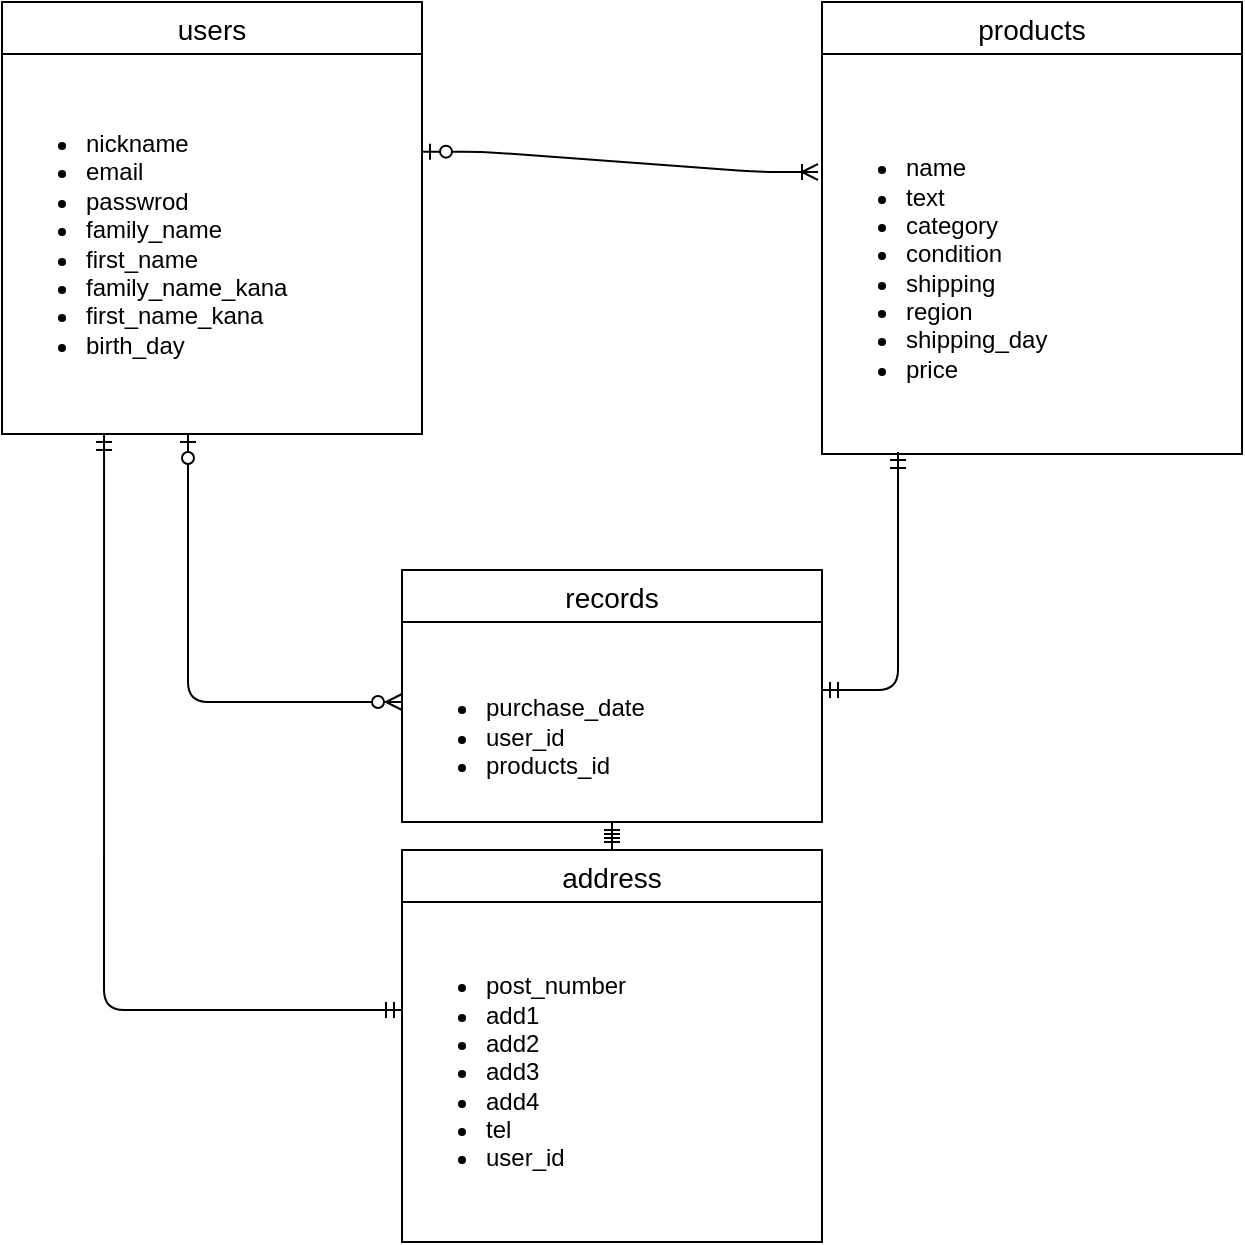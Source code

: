 <mxfile version="13.6.5">
    <diagram id="9K8EPHFhEbP_odeJG9TJ" name="ページ1">
        <mxGraphModel dx="1315" dy="815" grid="1" gridSize="10" guides="1" tooltips="1" connect="1" arrows="1" fold="1" page="1" pageScale="1" pageWidth="827" pageHeight="1169" math="0" shadow="0">
            <root>
                <mxCell id="0"/>
                <mxCell id="1" parent="0"/>
                <mxCell id="17" value="users" style="swimlane;fontStyle=0;childLayout=stackLayout;horizontal=1;startSize=26;horizontalStack=0;resizeParent=1;resizeParentMax=0;resizeLast=0;collapsible=1;marginBottom=0;align=center;fontSize=14;rounded=0;sketch=0;" parent="1" vertex="1">
                    <mxGeometry x="-110" y="16" width="210" height="216" as="geometry"/>
                </mxCell>
                <mxCell id="21" value="&lt;ul&gt;&lt;li&gt;nickname&lt;/li&gt;&lt;li&gt;email&lt;/li&gt;&lt;li&gt;passwrod&lt;/li&gt;&lt;li&gt;family_name&lt;/li&gt;&lt;li&gt;first_name&lt;/li&gt;&lt;li&gt;family_name_kana&lt;/li&gt;&lt;li&gt;first_name_kana&lt;/li&gt;&lt;li&gt;birth_day&lt;/li&gt;&lt;/ul&gt;" style="text;html=1;align=left;verticalAlign=middle;resizable=0;points=[];autosize=1;" parent="17" vertex="1">
                    <mxGeometry y="26" width="210" height="190" as="geometry"/>
                </mxCell>
                <mxCell id="41" value="records" style="swimlane;fontStyle=0;childLayout=stackLayout;horizontal=1;startSize=26;horizontalStack=0;resizeParent=1;resizeParentMax=0;resizeLast=0;collapsible=1;marginBottom=0;align=center;fontSize=14;rounded=0;sketch=0;" parent="1" vertex="1">
                    <mxGeometry x="90" y="300" width="210" height="126" as="geometry"/>
                </mxCell>
                <mxCell id="42" value="&lt;br&gt;&lt;ul&gt;&lt;li&gt;purchase_date&lt;/li&gt;&lt;li&gt;user_id&lt;/li&gt;&lt;li&gt;products_id&lt;/li&gt;&lt;/ul&gt;" style="text;html=1;align=left;verticalAlign=middle;resizable=0;points=[];autosize=1;" parent="41" vertex="1">
                    <mxGeometry y="26" width="210" height="100" as="geometry"/>
                </mxCell>
                <mxCell id="43" value="address" style="swimlane;fontStyle=0;childLayout=stackLayout;horizontal=1;startSize=26;horizontalStack=0;resizeParent=1;resizeParentMax=0;resizeLast=0;collapsible=1;marginBottom=0;align=center;fontSize=14;rounded=0;sketch=0;" parent="1" vertex="1">
                    <mxGeometry x="90" y="440" width="210" height="196" as="geometry"/>
                </mxCell>
                <mxCell id="44" value="&lt;ul&gt;&lt;li&gt;post_number&lt;/li&gt;&lt;li&gt;add1&lt;/li&gt;&lt;li&gt;add2&lt;/li&gt;&lt;li&gt;add3&lt;/li&gt;&lt;li&gt;add4&lt;/li&gt;&lt;li&gt;tel&lt;/li&gt;&lt;li&gt;user_id&lt;/li&gt;&lt;/ul&gt;" style="text;html=1;align=left;verticalAlign=middle;resizable=0;points=[];autosize=1;" parent="43" vertex="1">
                    <mxGeometry y="26" width="210" height="170" as="geometry"/>
                </mxCell>
                <mxCell id="66" value="" style="edgeStyle=orthogonalEdgeStyle;fontSize=12;html=1;endArrow=ERmandOne;startArrow=ERmandOne;align=center;exitX=0.243;exitY=1;exitDx=0;exitDy=0;exitPerimeter=0;" parent="43" source="21" edge="1">
                    <mxGeometry width="100" height="100" relative="1" as="geometry">
                        <mxPoint x="-100" y="180" as="sourcePoint"/>
                        <mxPoint y="80" as="targetPoint"/>
                        <Array as="points">
                            <mxPoint x="-149" y="80"/>
                        </Array>
                    </mxGeometry>
                </mxCell>
                <mxCell id="57" value="" style="edgeStyle=elbowEdgeStyle;fontSize=12;html=1;endArrow=ERzeroToMany;startArrow=ERzeroToOne;align=center;" parent="1" source="21" edge="1">
                    <mxGeometry width="100" height="100" relative="1" as="geometry">
                        <mxPoint x="-17" y="300" as="sourcePoint"/>
                        <mxPoint x="90" y="366" as="targetPoint"/>
                        <Array as="points">
                            <mxPoint x="-17" y="316"/>
                        </Array>
                    </mxGeometry>
                </mxCell>
                <mxCell id="62" value="" style="fontSize=12;html=1;endArrow=ERmandOne;startArrow=ERmandOne;align=center;" parent="1" source="43" target="42" edge="1">
                    <mxGeometry width="100" height="100" relative="1" as="geometry">
                        <mxPoint x="410" y="490" as="sourcePoint"/>
                        <mxPoint x="510" y="390" as="targetPoint"/>
                    </mxGeometry>
                </mxCell>
                <mxCell id="63" value="" style="edgeStyle=orthogonalEdgeStyle;fontSize=12;html=1;endArrow=ERmandOne;startArrow=ERmandOne;align=center;entryX=0.181;entryY=0.995;entryDx=0;entryDy=0;entryPerimeter=0;" parent="1" source="42" target="70" edge="1">
                    <mxGeometry width="100" height="100" relative="1" as="geometry">
                        <mxPoint x="338" y="400" as="sourcePoint"/>
                        <mxPoint x="339" y="250" as="targetPoint"/>
                        <Array as="points">
                            <mxPoint x="338" y="360"/>
                        </Array>
                    </mxGeometry>
                </mxCell>
                <mxCell id="69" value="products" style="swimlane;fontStyle=0;childLayout=stackLayout;horizontal=1;startSize=26;horizontalStack=0;resizeParent=1;resizeParentMax=0;resizeLast=0;collapsible=1;marginBottom=0;align=center;fontSize=14;rounded=0;sketch=0;" parent="1" vertex="1">
                    <mxGeometry x="300" y="16" width="210" height="226" as="geometry"/>
                </mxCell>
                <mxCell id="70" value="&lt;br&gt;&lt;ul&gt;&lt;li&gt;name&lt;/li&gt;&lt;li&gt;text&lt;/li&gt;&lt;li&gt;category&lt;/li&gt;&lt;li&gt;condition&lt;/li&gt;&lt;li&gt;shipping&lt;/li&gt;&lt;li&gt;region&lt;/li&gt;&lt;li&gt;shipping_day&lt;/li&gt;&lt;li&gt;price&lt;/li&gt;&lt;/ul&gt;" style="text;html=1;align=left;verticalAlign=middle;resizable=0;points=[];autosize=1;" parent="69" vertex="1">
                    <mxGeometry y="26" width="210" height="200" as="geometry"/>
                </mxCell>
                <mxCell id="47" value="" style="edgeStyle=entityRelationEdgeStyle;fontSize=12;html=1;endArrow=ERoneToMany;startArrow=ERzeroToOne;align=center;exitX=1;exitY=0.257;exitDx=0;exitDy=0;exitPerimeter=0;" parent="1" source="21" edge="1">
                    <mxGeometry width="100" height="100" relative="1" as="geometry">
                        <mxPoint x="91" y="100" as="sourcePoint"/>
                        <mxPoint x="298" y="101" as="targetPoint"/>
                    </mxGeometry>
                </mxCell>
            </root>
        </mxGraphModel>
    </diagram>
</mxfile>